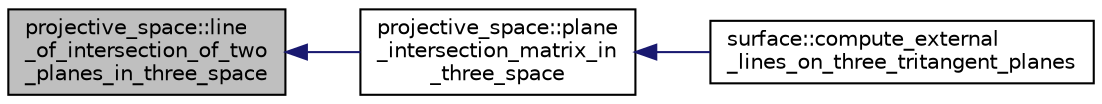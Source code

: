digraph "projective_space::line_of_intersection_of_two_planes_in_three_space"
{
  edge [fontname="Helvetica",fontsize="10",labelfontname="Helvetica",labelfontsize="10"];
  node [fontname="Helvetica",fontsize="10",shape=record];
  rankdir="LR";
  Node2377 [label="projective_space::line\l_of_intersection_of_two\l_planes_in_three_space",height=0.2,width=0.4,color="black", fillcolor="grey75", style="filled", fontcolor="black"];
  Node2377 -> Node2378 [dir="back",color="midnightblue",fontsize="10",style="solid",fontname="Helvetica"];
  Node2378 [label="projective_space::plane\l_intersection_matrix_in\l_three_space",height=0.2,width=0.4,color="black", fillcolor="white", style="filled",URL="$d2/d17/classprojective__space.html#aa4e6a1f8f4297e5b3098e548fd7e2696"];
  Node2378 -> Node2379 [dir="back",color="midnightblue",fontsize="10",style="solid",fontname="Helvetica"];
  Node2379 [label="surface::compute_external\l_lines_on_three_tritangent_planes",height=0.2,width=0.4,color="black", fillcolor="white", style="filled",URL="$d5/d88/classsurface.html#ac7678771ed61c488809ea26825484bed"];
}

